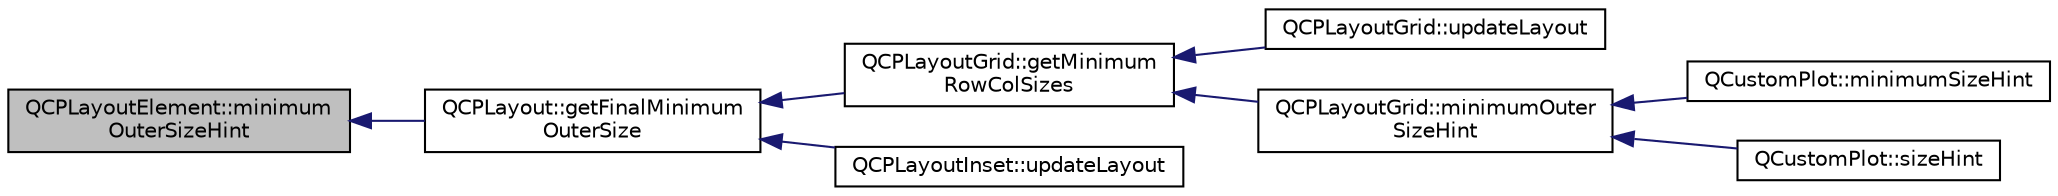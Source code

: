 digraph "QCPLayoutElement::minimumOuterSizeHint"
{
  edge [fontname="Helvetica",fontsize="10",labelfontname="Helvetica",labelfontsize="10"];
  node [fontname="Helvetica",fontsize="10",shape=record];
  rankdir="LR";
  Node161 [label="QCPLayoutElement::minimum\lOuterSizeHint",height=0.2,width=0.4,color="black", fillcolor="grey75", style="filled", fontcolor="black"];
  Node161 -> Node162 [dir="back",color="midnightblue",fontsize="10",style="solid",fontname="Helvetica"];
  Node162 [label="QCPLayout::getFinalMinimum\lOuterSize",height=0.2,width=0.4,color="black", fillcolor="white", style="filled",URL="$class_q_c_p_layout.html#a864fddc84721f186663faf3683f1fa70"];
  Node162 -> Node163 [dir="back",color="midnightblue",fontsize="10",style="solid",fontname="Helvetica"];
  Node163 [label="QCPLayoutGrid::getMinimum\lRowColSizes",height=0.2,width=0.4,color="black", fillcolor="white", style="filled",URL="$class_q_c_p_layout_grid.html#a4b9a251919936f127a63fc1b9911cd4e"];
  Node163 -> Node164 [dir="back",color="midnightblue",fontsize="10",style="solid",fontname="Helvetica"];
  Node164 [label="QCPLayoutGrid::updateLayout",height=0.2,width=0.4,color="black", fillcolor="white", style="filled",URL="$class_q_c_p_layout_grid.html#a6cf43f14d3fa335fd8758561ccf1f78c"];
  Node163 -> Node165 [dir="back",color="midnightblue",fontsize="10",style="solid",fontname="Helvetica"];
  Node165 [label="QCPLayoutGrid::minimumOuter\lSizeHint",height=0.2,width=0.4,color="black", fillcolor="white", style="filled",URL="$class_q_c_p_layout_grid.html#a0438bc58b4d3894d01db95b08d4268df"];
  Node165 -> Node166 [dir="back",color="midnightblue",fontsize="10",style="solid",fontname="Helvetica"];
  Node166 [label="QCustomPlot::minimumSizeHint",height=0.2,width=0.4,color="black", fillcolor="white", style="filled",URL="$class_q_custom_plot.html#a968a01cd4077d63aecde1aef1db057fc"];
  Node165 -> Node167 [dir="back",color="midnightblue",fontsize="10",style="solid",fontname="Helvetica"];
  Node167 [label="QCustomPlot::sizeHint",height=0.2,width=0.4,color="black", fillcolor="white", style="filled",URL="$class_q_custom_plot.html#ac9d6fe101e082daf756903b11f6e6213"];
  Node162 -> Node168 [dir="back",color="midnightblue",fontsize="10",style="solid",fontname="Helvetica"];
  Node168 [label="QCPLayoutInset::updateLayout",height=0.2,width=0.4,color="black", fillcolor="white", style="filled",URL="$class_q_c_p_layout_inset.html#a493526b922ea66a75c45ef1842446988"];
}
